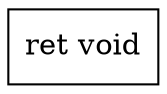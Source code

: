 digraph "DFG for '_ssdm_op_SpecBitsMap' function" {
	Node0x3fdf62c0[shape=record, label="  ret void"];
edge [color=red]
}
